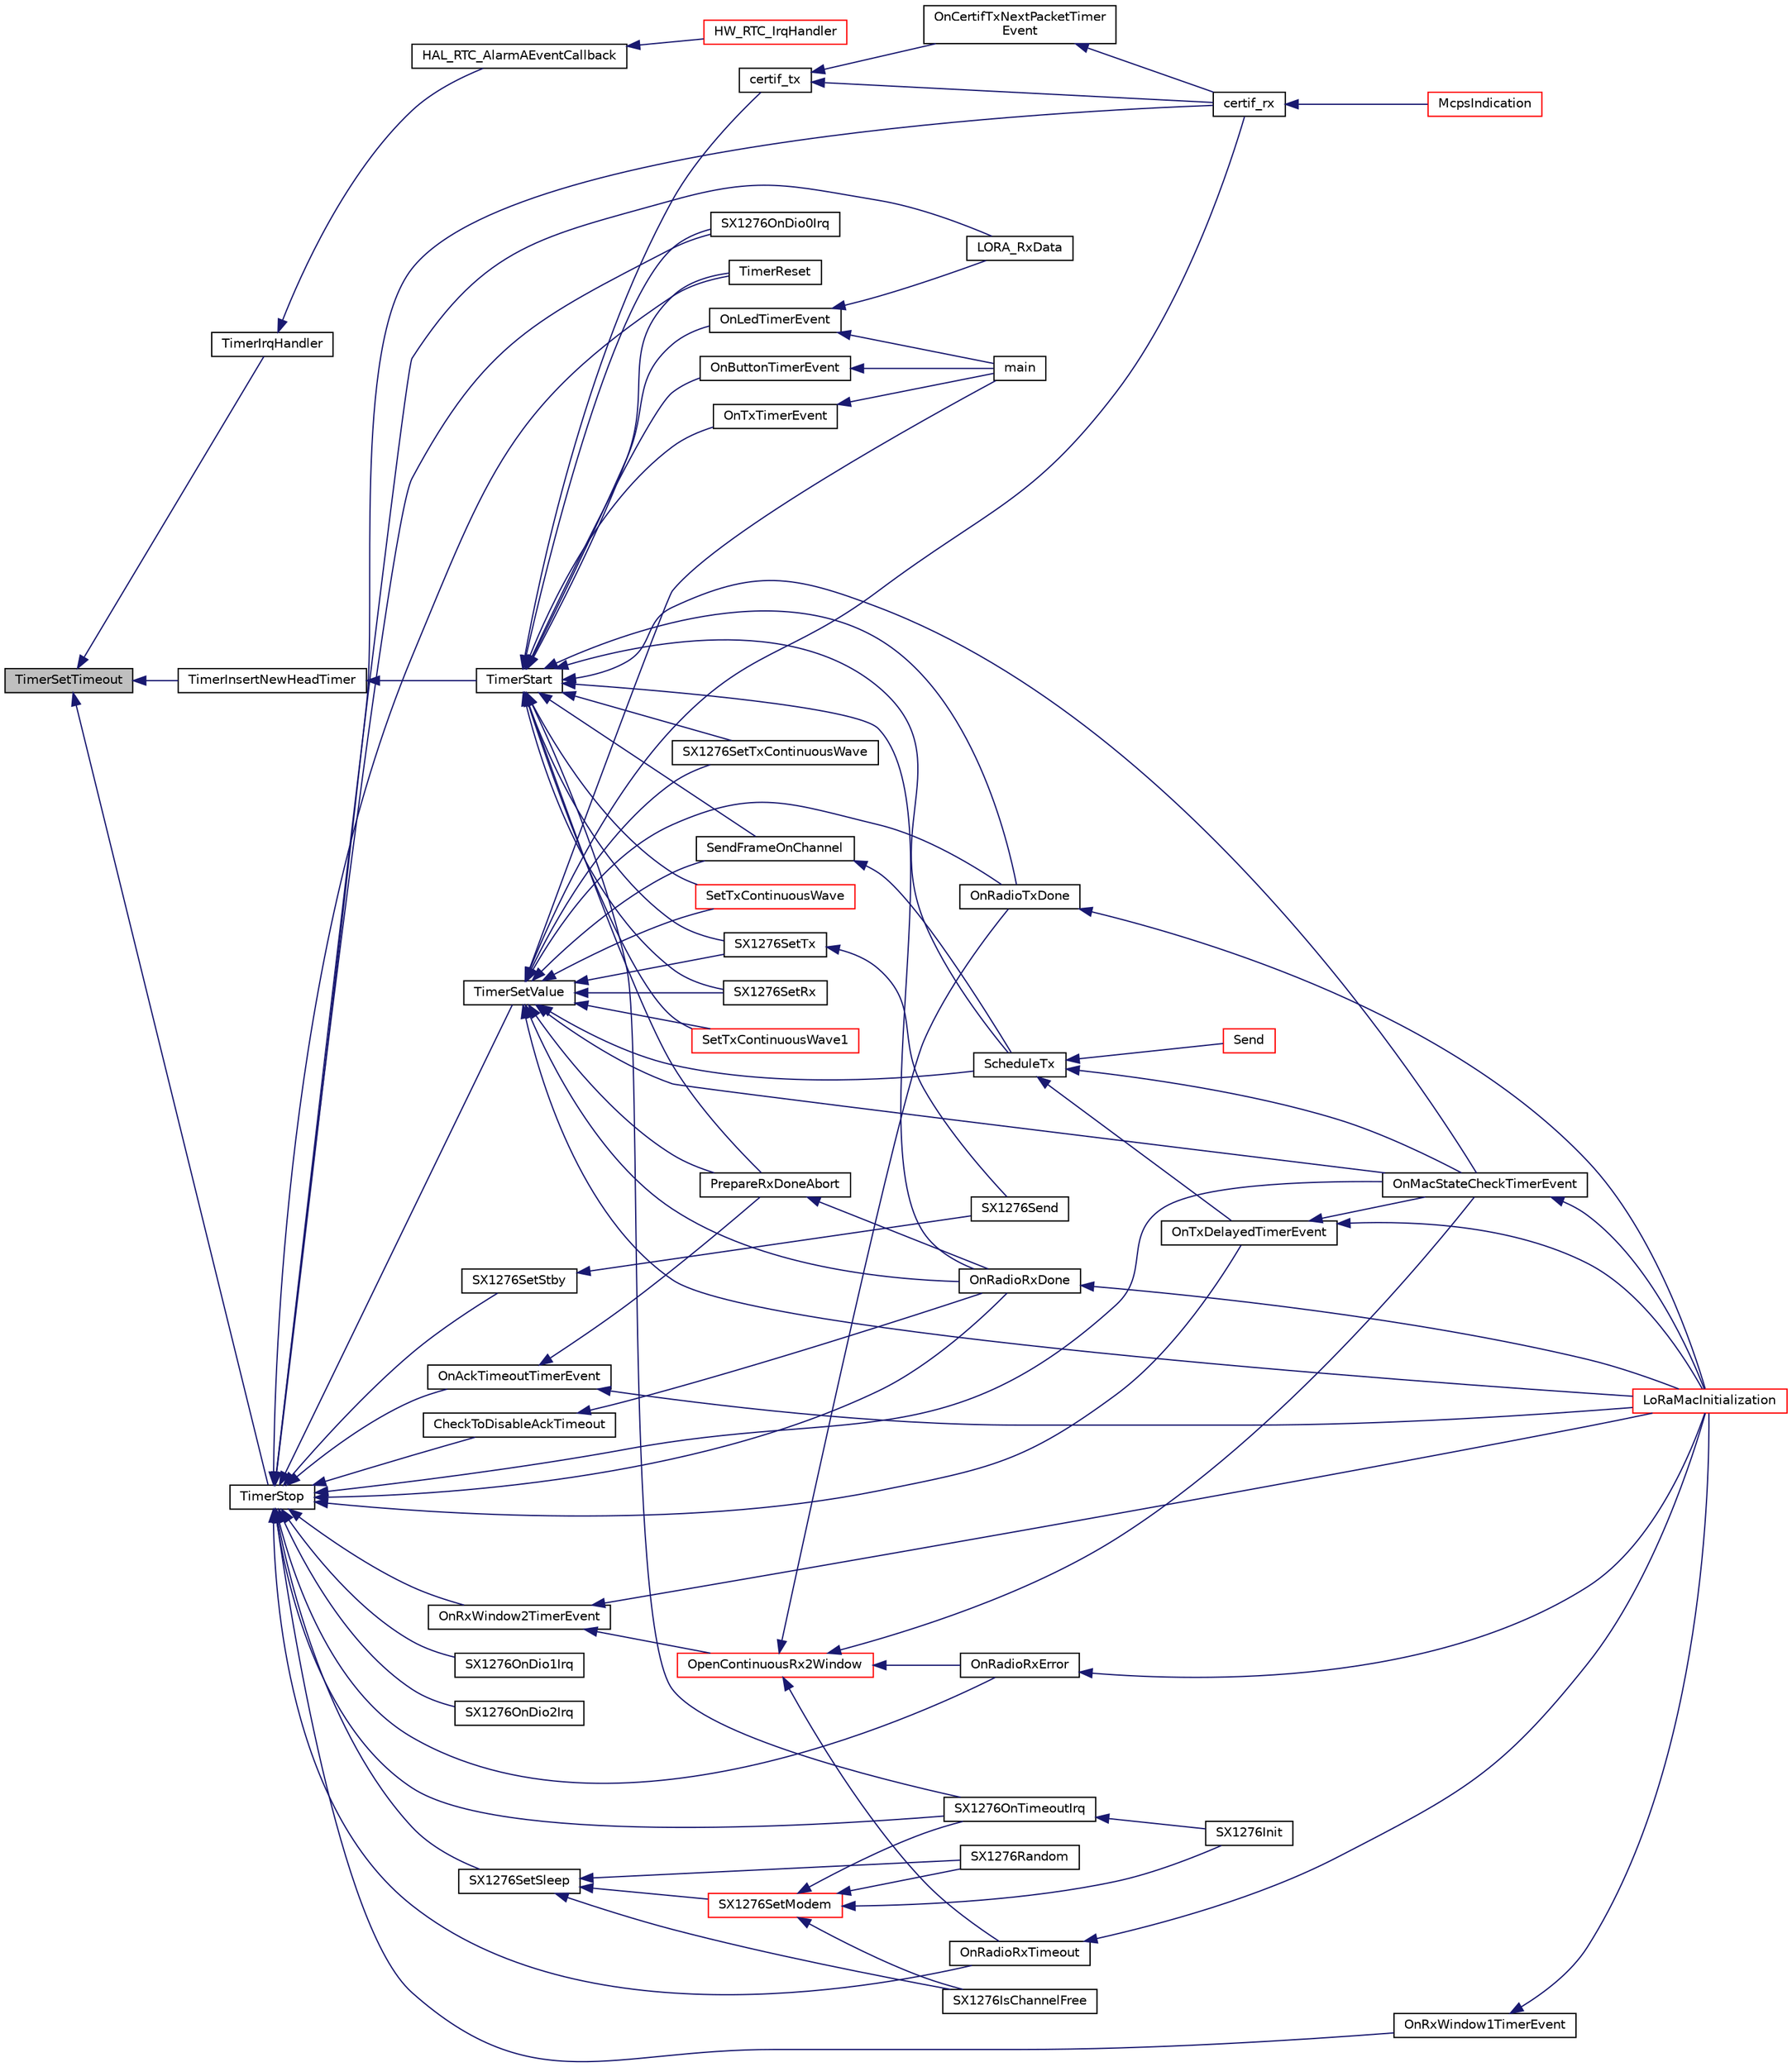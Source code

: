 digraph "TimerSetTimeout"
{
  edge [fontname="Helvetica",fontsize="10",labelfontname="Helvetica",labelfontsize="10"];
  node [fontname="Helvetica",fontsize="10",shape=record];
  rankdir="LR";
  Node221 [label="TimerSetTimeout",height=0.2,width=0.4,color="black", fillcolor="grey75", style="filled", fontcolor="black"];
  Node221 -> Node222 [dir="back",color="midnightblue",fontsize="10",style="solid",fontname="Helvetica"];
  Node222 [label="TimerInsertNewHeadTimer",height=0.2,width=0.4,color="black", fillcolor="white", style="filled",URL="$time_server_8c.html#abeff03f3b0a3356be8c833bb93d24458",tooltip="Adds or replace the head timer of the list. "];
  Node222 -> Node223 [dir="back",color="midnightblue",fontsize="10",style="solid",fontname="Helvetica"];
  Node223 [label="TimerStart",height=0.2,width=0.4,color="black", fillcolor="white", style="filled",URL="$time_server_8h.html#acd2c1f05aa1976f3bbedd389c8710a78",tooltip="Starts and adds the timer object to the list of timer events "];
  Node223 -> Node224 [dir="back",color="midnightblue",fontsize="10",style="solid",fontname="Helvetica"];
  Node224 [label="SX1276SetRx",height=0.2,width=0.4,color="black", fillcolor="white", style="filled",URL="$sx1276_8h.html#a8c2df9351fbde83379717dc6f76e5c11",tooltip="Sets the radio in reception mode for the given time "];
  Node223 -> Node225 [dir="back",color="midnightblue",fontsize="10",style="solid",fontname="Helvetica"];
  Node225 [label="SX1276SetTx",height=0.2,width=0.4,color="black", fillcolor="white", style="filled",URL="$sx1276_8c.html#a4aea9f6f1070dfd4e4b73bb5ddc1fe38",tooltip="Sets the SX1276 in transmission mode for the given time "];
  Node225 -> Node226 [dir="back",color="midnightblue",fontsize="10",style="solid",fontname="Helvetica"];
  Node226 [label="SX1276Send",height=0.2,width=0.4,color="black", fillcolor="white", style="filled",URL="$sx1276_8h.html#a901a3dcdbf26005e0f3f2def3e3d83b3",tooltip="Sends the buffer of size. Prepares the packet to be sent and sets the radio in transmission ..."];
  Node223 -> Node227 [dir="back",color="midnightblue",fontsize="10",style="solid",fontname="Helvetica"];
  Node227 [label="SX1276SetTxContinuousWave",height=0.2,width=0.4,color="black", fillcolor="white", style="filled",URL="$sx1276_8h.html#ac77895b054eb64df0ee2fa97061efae8",tooltip="Sets the radio in continuous wave transmission mode "];
  Node223 -> Node228 [dir="back",color="midnightblue",fontsize="10",style="solid",fontname="Helvetica"];
  Node228 [label="SX1276OnTimeoutIrq",height=0.2,width=0.4,color="black", fillcolor="white", style="filled",URL="$sx1276_8c.html#a3eda1c409a0269313a079389593d75cb",tooltip="Tx & Rx timeout timer callback "];
  Node228 -> Node229 [dir="back",color="midnightblue",fontsize="10",style="solid",fontname="Helvetica"];
  Node229 [label="SX1276Init",height=0.2,width=0.4,color="black", fillcolor="white", style="filled",URL="$sx1276_8h.html#a19a9ddff3f878b85e42c7571485fe3c8",tooltip="Initializes the radio "];
  Node223 -> Node230 [dir="back",color="midnightblue",fontsize="10",style="solid",fontname="Helvetica"];
  Node230 [label="SX1276OnDio0Irq",height=0.2,width=0.4,color="black", fillcolor="white", style="filled",URL="$sx1276_8c.html#a51cff5becabc1485224d53133f99e0e4",tooltip="DIO 0 IRQ callback "];
  Node223 -> Node231 [dir="back",color="midnightblue",fontsize="10",style="solid",fontname="Helvetica"];
  Node231 [label="certif_tx",height=0.2,width=0.4,color="black", fillcolor="white", style="filled",URL="$lora-test_8c.html#a735361add977554215fd3e1e70b74760"];
  Node231 -> Node232 [dir="back",color="midnightblue",fontsize="10",style="solid",fontname="Helvetica"];
  Node232 [label="certif_rx",height=0.2,width=0.4,color="black", fillcolor="white", style="filled",URL="$lora-test_8h.html#ad5e51928ecf0cca8d4f33f9e9c10aba4"];
  Node232 -> Node233 [dir="back",color="midnightblue",fontsize="10",style="solid",fontname="Helvetica"];
  Node233 [label="McpsIndication",height=0.2,width=0.4,color="red", fillcolor="white", style="filled",URL="$lora_8c.html#aa62f56dcd70e02213fc6e5d0f04b3d1c",tooltip="MCPS-Indication event function "];
  Node231 -> Node236 [dir="back",color="midnightblue",fontsize="10",style="solid",fontname="Helvetica"];
  Node236 [label="OnCertifTxNextPacketTimer\lEvent",height=0.2,width=0.4,color="black", fillcolor="white", style="filled",URL="$lora-test_8c.html#a2e3edcd940d4df35743fe87783f89bbc",tooltip="Function executed on TxNextPacket Timeout event "];
  Node236 -> Node232 [dir="back",color="midnightblue",fontsize="10",style="solid",fontname="Helvetica"];
  Node223 -> Node237 [dir="back",color="midnightblue",fontsize="10",style="solid",fontname="Helvetica"];
  Node237 [label="OnRadioTxDone",height=0.2,width=0.4,color="black", fillcolor="white", style="filled",URL="$_lo_ra_mac_8c.html#ac87ba7b0231ab8e90b130849e3dee4be",tooltip="Function to be executed on Radio Tx Done event "];
  Node237 -> Node238 [dir="back",color="midnightblue",fontsize="10",style="solid",fontname="Helvetica"];
  Node238 [label="LoRaMacInitialization",height=0.2,width=0.4,color="red", fillcolor="white", style="filled",URL="$group___l_o_r_a_m_a_c.html#ga7ca445cf825e45999810b3991273eba5",tooltip="LoRaMAC layer initialization "];
  Node223 -> Node239 [dir="back",color="midnightblue",fontsize="10",style="solid",fontname="Helvetica"];
  Node239 [label="PrepareRxDoneAbort",height=0.2,width=0.4,color="black", fillcolor="white", style="filled",URL="$_lo_ra_mac_8c.html#a420f8e89407bab48414b1058d8071c97",tooltip="This function prepares the MAC to abort the execution of function OnRadioRxDone in case of a receptio..."];
  Node239 -> Node240 [dir="back",color="midnightblue",fontsize="10",style="solid",fontname="Helvetica"];
  Node240 [label="OnRadioRxDone",height=0.2,width=0.4,color="black", fillcolor="white", style="filled",URL="$_lo_ra_mac_8c.html#a34d9307ff02304a070ade799731ae0ed",tooltip="Function to be executed on Radio Rx Done event "];
  Node240 -> Node238 [dir="back",color="midnightblue",fontsize="10",style="solid",fontname="Helvetica"];
  Node223 -> Node240 [dir="back",color="midnightblue",fontsize="10",style="solid",fontname="Helvetica"];
  Node223 -> Node241 [dir="back",color="midnightblue",fontsize="10",style="solid",fontname="Helvetica"];
  Node241 [label="OnMacStateCheckTimerEvent",height=0.2,width=0.4,color="black", fillcolor="white", style="filled",URL="$_lo_ra_mac_8c.html#a3f66ff4ffb45c3be2a603fec651da617",tooltip="Function executed on Resend Frame timer event. "];
  Node241 -> Node238 [dir="back",color="midnightblue",fontsize="10",style="solid",fontname="Helvetica"];
  Node223 -> Node242 [dir="back",color="midnightblue",fontsize="10",style="solid",fontname="Helvetica"];
  Node242 [label="ScheduleTx",height=0.2,width=0.4,color="black", fillcolor="white", style="filled",URL="$_lo_ra_mac_8c.html#afac9f47df560a2c63ebe868fcf531716"];
  Node242 -> Node241 [dir="back",color="midnightblue",fontsize="10",style="solid",fontname="Helvetica"];
  Node242 -> Node243 [dir="back",color="midnightblue",fontsize="10",style="solid",fontname="Helvetica"];
  Node243 [label="OnTxDelayedTimerEvent",height=0.2,width=0.4,color="black", fillcolor="white", style="filled",URL="$_lo_ra_mac_8c.html#aff2188867ec43982ec7701c4815bc0ba",tooltip="Function executed on duty cycle delayed Tx timer event "];
  Node243 -> Node241 [dir="back",color="midnightblue",fontsize="10",style="solid",fontname="Helvetica"];
  Node243 -> Node238 [dir="back",color="midnightblue",fontsize="10",style="solid",fontname="Helvetica"];
  Node242 -> Node244 [dir="back",color="midnightblue",fontsize="10",style="solid",fontname="Helvetica"];
  Node244 [label="Send",height=0.2,width=0.4,color="red", fillcolor="white", style="filled",URL="$_lo_ra_mac_8c.html#a1d5d30b5cbe0349bab89375480c377bf",tooltip="LoRaMAC layer generic send frame "];
  Node223 -> Node254 [dir="back",color="midnightblue",fontsize="10",style="solid",fontname="Helvetica"];
  Node254 [label="SendFrameOnChannel",height=0.2,width=0.4,color="black", fillcolor="white", style="filled",URL="$_lo_ra_mac_8c.html#a2a974677f0401e2575148082667331de",tooltip="LoRaMAC layer prepared frame buffer transmission with channel specification "];
  Node254 -> Node242 [dir="back",color="midnightblue",fontsize="10",style="solid",fontname="Helvetica"];
  Node223 -> Node255 [dir="back",color="midnightblue",fontsize="10",style="solid",fontname="Helvetica"];
  Node255 [label="SetTxContinuousWave",height=0.2,width=0.4,color="red", fillcolor="white", style="filled",URL="$_lo_ra_mac_8c.html#a6a476e328faedf4544aa63adf40f931e",tooltip="Sets the radio in continuous transmission mode "];
  Node223 -> Node256 [dir="back",color="midnightblue",fontsize="10",style="solid",fontname="Helvetica"];
  Node256 [label="SetTxContinuousWave1",height=0.2,width=0.4,color="red", fillcolor="white", style="filled",URL="$_lo_ra_mac_8c.html#a1974034d3a6ef2a0c38f4f853cfb62fb",tooltip="Sets the radio in continuous transmission mode "];
  Node223 -> Node257 [dir="back",color="midnightblue",fontsize="10",style="solid",fontname="Helvetica"];
  Node257 [label="TimerReset",height=0.2,width=0.4,color="black", fillcolor="white", style="filled",URL="$time_server_8h.html#a7fbd64c53ec871110fabc5b14f212904",tooltip="Resets the timer object "];
  Node223 -> Node258 [dir="back",color="midnightblue",fontsize="10",style="solid",fontname="Helvetica"];
  Node258 [label="OnButtonTimerEvent",height=0.2,width=0.4,color="black", fillcolor="white", style="filled",URL="$main_8c.html#af27dc6b9241a921349087a139ca57d1e"];
  Node258 -> Node235 [dir="back",color="midnightblue",fontsize="10",style="solid",fontname="Helvetica"];
  Node235 [label="main",height=0.2,width=0.4,color="black", fillcolor="white", style="filled",URL="$main_8c.html#a840291bc02cba5474a4cb46a9b9566fe",tooltip="Main program "];
  Node223 -> Node259 [dir="back",color="midnightblue",fontsize="10",style="solid",fontname="Helvetica"];
  Node259 [label="OnLedTimerEvent",height=0.2,width=0.4,color="black", fillcolor="white", style="filled",URL="$main_8c.html#a57a758d5054f3e0648c080c33f5384c6"];
  Node259 -> Node235 [dir="back",color="midnightblue",fontsize="10",style="solid",fontname="Helvetica"];
  Node259 -> Node260 [dir="back",color="midnightblue",fontsize="10",style="solid",fontname="Helvetica"];
  Node260 [label="LORA_RxData",height=0.2,width=0.4,color="black", fillcolor="white", style="filled",URL="$main_8c.html#af9b5cc17bd270c1734e3e6465b75f86f"];
  Node223 -> Node249 [dir="back",color="midnightblue",fontsize="10",style="solid",fontname="Helvetica"];
  Node249 [label="OnTxTimerEvent",height=0.2,width=0.4,color="black", fillcolor="white", style="filled",URL="$main_8c.html#aa660732a6ebc018e235409094d603160"];
  Node249 -> Node235 [dir="back",color="midnightblue",fontsize="10",style="solid",fontname="Helvetica"];
  Node221 -> Node261 [dir="back",color="midnightblue",fontsize="10",style="solid",fontname="Helvetica"];
  Node261 [label="TimerIrqHandler",height=0.2,width=0.4,color="black", fillcolor="white", style="filled",URL="$time_server_8h.html#a742ab8d86db201a8b5d900ce8e27cf90",tooltip="Timer IRQ event handler "];
  Node261 -> Node262 [dir="back",color="midnightblue",fontsize="10",style="solid",fontname="Helvetica"];
  Node262 [label="HAL_RTC_AlarmAEventCallback",height=0.2,width=0.4,color="black", fillcolor="white", style="filled",URL="$stm32l1xx__hal__msp_8c.html#a11aeff83fd498cddbed3bcddcf017e0a",tooltip="Alarm A callback. "];
  Node262 -> Node263 [dir="back",color="midnightblue",fontsize="10",style="solid",fontname="Helvetica"];
  Node263 [label="HW_RTC_IrqHandler",height=0.2,width=0.4,color="red", fillcolor="white", style="filled",URL="$group___lory_s_d_k___r_t_c___functions.html#gae8ae8ef64d3025701112d509285006d4",tooltip="RTC IRQ Handler on the RTC Alarm "];
  Node221 -> Node265 [dir="back",color="midnightblue",fontsize="10",style="solid",fontname="Helvetica"];
  Node265 [label="TimerStop",height=0.2,width=0.4,color="black", fillcolor="white", style="filled",URL="$time_server_8h.html#a8ae899c4e8a9abf49d825d6959aa6bcb",tooltip="Stops and removes the timer object from the list of timer events "];
  Node265 -> Node266 [dir="back",color="midnightblue",fontsize="10",style="solid",fontname="Helvetica"];
  Node266 [label="SX1276SetSleep",height=0.2,width=0.4,color="black", fillcolor="white", style="filled",URL="$sx1276_8h.html#a32a7b8c477b2f400f96a3255e1ab7620",tooltip="Sets the radio in sleep mode "];
  Node266 -> Node267 [dir="back",color="midnightblue",fontsize="10",style="solid",fontname="Helvetica"];
  Node267 [label="SX1276IsChannelFree",height=0.2,width=0.4,color="black", fillcolor="white", style="filled",URL="$sx1276_8h.html#a29f26f7258f8fcd5c27800295639d7c7",tooltip="Checks if the channel is free for the given time "];
  Node266 -> Node268 [dir="back",color="midnightblue",fontsize="10",style="solid",fontname="Helvetica"];
  Node268 [label="SX1276Random",height=0.2,width=0.4,color="black", fillcolor="white", style="filled",URL="$sx1276_8h.html#a9ba39c96b8e339b06dd24543920fd2f7",tooltip="Generates a 32 bits random value based on the RSSI readings "];
  Node266 -> Node269 [dir="back",color="midnightblue",fontsize="10",style="solid",fontname="Helvetica"];
  Node269 [label="SX1276SetModem",height=0.2,width=0.4,color="red", fillcolor="white", style="filled",URL="$sx1276_8h.html#a8325968bbefefab02537762dd274aa8b",tooltip="Configures the radio with the given modem "];
  Node269 -> Node229 [dir="back",color="midnightblue",fontsize="10",style="solid",fontname="Helvetica"];
  Node269 -> Node267 [dir="back",color="midnightblue",fontsize="10",style="solid",fontname="Helvetica"];
  Node269 -> Node268 [dir="back",color="midnightblue",fontsize="10",style="solid",fontname="Helvetica"];
  Node269 -> Node228 [dir="back",color="midnightblue",fontsize="10",style="solid",fontname="Helvetica"];
  Node265 -> Node274 [dir="back",color="midnightblue",fontsize="10",style="solid",fontname="Helvetica"];
  Node274 [label="SX1276SetStby",height=0.2,width=0.4,color="black", fillcolor="white", style="filled",URL="$sx1276_8h.html#aaef7a98104b400b235ef76de0cfb17df",tooltip="Sets the radio in standby mode "];
  Node274 -> Node226 [dir="back",color="midnightblue",fontsize="10",style="solid",fontname="Helvetica"];
  Node265 -> Node228 [dir="back",color="midnightblue",fontsize="10",style="solid",fontname="Helvetica"];
  Node265 -> Node230 [dir="back",color="midnightblue",fontsize="10",style="solid",fontname="Helvetica"];
  Node265 -> Node275 [dir="back",color="midnightblue",fontsize="10",style="solid",fontname="Helvetica"];
  Node275 [label="SX1276OnDio1Irq",height=0.2,width=0.4,color="black", fillcolor="white", style="filled",URL="$sx1276_8c.html#a9b73d7de11f1d4325b0780938d6328fe",tooltip="DIO 1 IRQ callback "];
  Node265 -> Node276 [dir="back",color="midnightblue",fontsize="10",style="solid",fontname="Helvetica"];
  Node276 [label="SX1276OnDio2Irq",height=0.2,width=0.4,color="black", fillcolor="white", style="filled",URL="$sx1276_8c.html#a6be9c1a3560cc9d8bc746dcb82f5d8ea",tooltip="DIO 2 IRQ callback "];
  Node265 -> Node232 [dir="back",color="midnightblue",fontsize="10",style="solid",fontname="Helvetica"];
  Node265 -> Node240 [dir="back",color="midnightblue",fontsize="10",style="solid",fontname="Helvetica"];
  Node265 -> Node277 [dir="back",color="midnightblue",fontsize="10",style="solid",fontname="Helvetica"];
  Node277 [label="OnRadioRxError",height=0.2,width=0.4,color="black", fillcolor="white", style="filled",URL="$_lo_ra_mac_8c.html#a414d6e1b6ffc2d8b5dfe2621a9c35ca5",tooltip="Function executed on Radio Rx error event "];
  Node277 -> Node238 [dir="back",color="midnightblue",fontsize="10",style="solid",fontname="Helvetica"];
  Node265 -> Node278 [dir="back",color="midnightblue",fontsize="10",style="solid",fontname="Helvetica"];
  Node278 [label="OnRadioRxTimeout",height=0.2,width=0.4,color="black", fillcolor="white", style="filled",URL="$_lo_ra_mac_8c.html#a4aa0011eefde1209939b3736fb62fbd1",tooltip="Function executed on Radio Rx Timeout event "];
  Node278 -> Node238 [dir="back",color="midnightblue",fontsize="10",style="solid",fontname="Helvetica"];
  Node265 -> Node241 [dir="back",color="midnightblue",fontsize="10",style="solid",fontname="Helvetica"];
  Node265 -> Node243 [dir="back",color="midnightblue",fontsize="10",style="solid",fontname="Helvetica"];
  Node265 -> Node279 [dir="back",color="midnightblue",fontsize="10",style="solid",fontname="Helvetica"];
  Node279 [label="OnRxWindow1TimerEvent",height=0.2,width=0.4,color="black", fillcolor="white", style="filled",URL="$_lo_ra_mac_8c.html#aee5c5399a6f41188ba87be8239bae8a9",tooltip="Function executed on first Rx window timer event "];
  Node279 -> Node238 [dir="back",color="midnightblue",fontsize="10",style="solid",fontname="Helvetica"];
  Node265 -> Node280 [dir="back",color="midnightblue",fontsize="10",style="solid",fontname="Helvetica"];
  Node280 [label="OnRxWindow2TimerEvent",height=0.2,width=0.4,color="black", fillcolor="white", style="filled",URL="$_lo_ra_mac_8c.html#a280d52c79c5de2428ef3f1e361043b23",tooltip="Function executed on second Rx window timer event "];
  Node280 -> Node281 [dir="back",color="midnightblue",fontsize="10",style="solid",fontname="Helvetica"];
  Node281 [label="OpenContinuousRx2Window",height=0.2,width=0.4,color="red", fillcolor="white", style="filled",URL="$_lo_ra_mac_8c.html#aeadfc508b9129926685664bc456db4f6",tooltip="Opens up a continuous RX 2 window. This is used for class c devices. "];
  Node281 -> Node237 [dir="back",color="midnightblue",fontsize="10",style="solid",fontname="Helvetica"];
  Node281 -> Node277 [dir="back",color="midnightblue",fontsize="10",style="solid",fontname="Helvetica"];
  Node281 -> Node278 [dir="back",color="midnightblue",fontsize="10",style="solid",fontname="Helvetica"];
  Node281 -> Node241 [dir="back",color="midnightblue",fontsize="10",style="solid",fontname="Helvetica"];
  Node280 -> Node238 [dir="back",color="midnightblue",fontsize="10",style="solid",fontname="Helvetica"];
  Node265 -> Node286 [dir="back",color="midnightblue",fontsize="10",style="solid",fontname="Helvetica"];
  Node286 [label="CheckToDisableAckTimeout",height=0.2,width=0.4,color="black", fillcolor="white", style="filled",URL="$_lo_ra_mac_8c.html#aa36f254fbd91a58953cad5a84d651db3",tooltip="Check if the OnAckTimeoutTimer has do be disabled. If so, the function disables it. "];
  Node286 -> Node240 [dir="back",color="midnightblue",fontsize="10",style="solid",fontname="Helvetica"];
  Node265 -> Node287 [dir="back",color="midnightblue",fontsize="10",style="solid",fontname="Helvetica"];
  Node287 [label="OnAckTimeoutTimerEvent",height=0.2,width=0.4,color="black", fillcolor="white", style="filled",URL="$_lo_ra_mac_8c.html#a519a3e861bd16b2720a427308c6addc6",tooltip="Function executed on AckTimeout timer event "];
  Node287 -> Node239 [dir="back",color="midnightblue",fontsize="10",style="solid",fontname="Helvetica"];
  Node287 -> Node238 [dir="back",color="midnightblue",fontsize="10",style="solid",fontname="Helvetica"];
  Node265 -> Node257 [dir="back",color="midnightblue",fontsize="10",style="solid",fontname="Helvetica"];
  Node265 -> Node288 [dir="back",color="midnightblue",fontsize="10",style="solid",fontname="Helvetica"];
  Node288 [label="TimerSetValue",height=0.2,width=0.4,color="black", fillcolor="white", style="filled",URL="$time_server_8h.html#ad56c30124de6deefb3e32bbee2a4ba46",tooltip="Set timer new timeout value "];
  Node288 -> Node224 [dir="back",color="midnightblue",fontsize="10",style="solid",fontname="Helvetica"];
  Node288 -> Node225 [dir="back",color="midnightblue",fontsize="10",style="solid",fontname="Helvetica"];
  Node288 -> Node227 [dir="back",color="midnightblue",fontsize="10",style="solid",fontname="Helvetica"];
  Node288 -> Node232 [dir="back",color="midnightblue",fontsize="10",style="solid",fontname="Helvetica"];
  Node288 -> Node237 [dir="back",color="midnightblue",fontsize="10",style="solid",fontname="Helvetica"];
  Node288 -> Node239 [dir="back",color="midnightblue",fontsize="10",style="solid",fontname="Helvetica"];
  Node288 -> Node240 [dir="back",color="midnightblue",fontsize="10",style="solid",fontname="Helvetica"];
  Node288 -> Node241 [dir="back",color="midnightblue",fontsize="10",style="solid",fontname="Helvetica"];
  Node288 -> Node242 [dir="back",color="midnightblue",fontsize="10",style="solid",fontname="Helvetica"];
  Node288 -> Node254 [dir="back",color="midnightblue",fontsize="10",style="solid",fontname="Helvetica"];
  Node288 -> Node255 [dir="back",color="midnightblue",fontsize="10",style="solid",fontname="Helvetica"];
  Node288 -> Node256 [dir="back",color="midnightblue",fontsize="10",style="solid",fontname="Helvetica"];
  Node288 -> Node238 [dir="back",color="midnightblue",fontsize="10",style="solid",fontname="Helvetica"];
  Node288 -> Node235 [dir="back",color="midnightblue",fontsize="10",style="solid",fontname="Helvetica"];
  Node265 -> Node260 [dir="back",color="midnightblue",fontsize="10",style="solid",fontname="Helvetica"];
}
